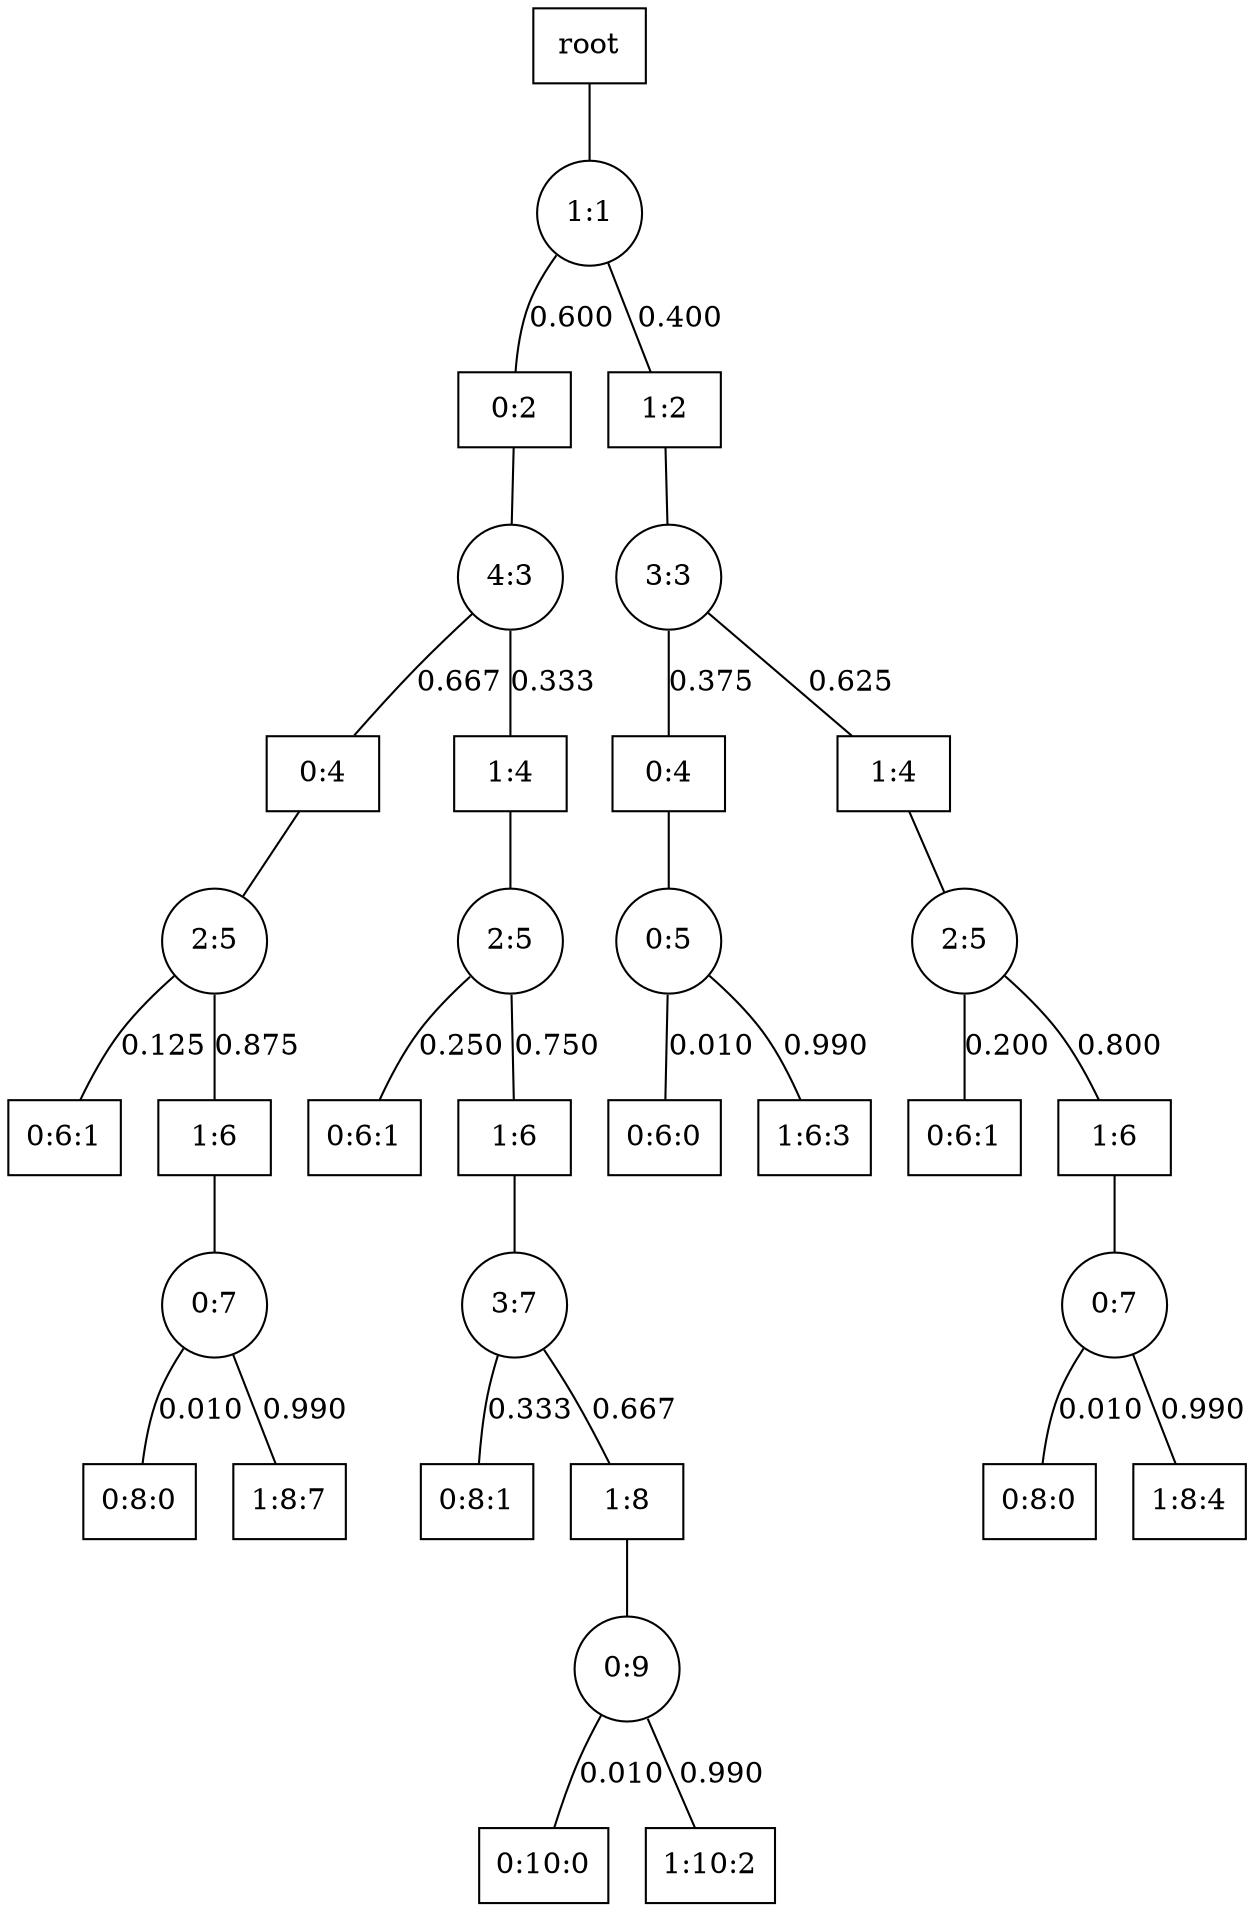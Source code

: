 graph G {
splines=true;
0 [shape=box, label = "root" ]
0--1;
1 [shape=circle, label="1:1"]
1--2[label = 0.600, labelangle=110];
2 [shape=box, label="0:2"]
2--3;
3 [shape=circle, label="4:3"]
3--4[label = 0.667, labelangle=110];
4 [shape=box, label="0:4"]
4--5;
5 [shape=circle, label="2:5"]
5--6[label = 0.125, labelangle=110];
6 [shape=box, label="0:6:1"]
5--7[label = 0.875, labelangle=110];
7 [shape=box, label="1:6"]
7--8;
8 [shape=circle, label="0:7"]
8--9[label = 0.010, labelangle=110];
9 [shape=box, label="0:8:0"]
8--10[label = 0.990, labelangle=110];
10 [shape=box, label="1:8:7"]
3--11[label = 0.333, labelangle=110];
11 [shape=box, label="1:4"]
11--12;
12 [shape=circle, label="2:5"]
12--13[label = 0.250, labelangle=110];
13 [shape=box, label="0:6:1"]
12--14[label = 0.750, labelangle=110];
14 [shape=box, label="1:6"]
14--15;
15 [shape=circle, label="3:7"]
15--16[label = 0.333, labelangle=110];
16 [shape=box, label="0:8:1"]
15--17[label = 0.667, labelangle=110];
17 [shape=box, label="1:8"]
17--18;
18 [shape=circle, label="0:9"]
18--19[label = 0.010, labelangle=110];
19 [shape=box, label="0:10:0"]
18--20[label = 0.990, labelangle=110];
20 [shape=box, label="1:10:2"]
1--21[label = 0.400, labelangle=110];
21 [shape=box, label="1:2"]
21--22;
22 [shape=circle, label="3:3"]
22--23[label = 0.375, labelangle=110];
23 [shape=box, label="0:4"]
23--24;
24 [shape=circle, label="0:5"]
24--25[label = 0.010, labelangle=110];
25 [shape=box, label="0:6:0"]
24--26[label = 0.990, labelangle=110];
26 [shape=box, label="1:6:3"]
22--27[label = 0.625, labelangle=110];
27 [shape=box, label="1:4"]
27--28;
28 [shape=circle, label="2:5"]
28--29[label = 0.200, labelangle=110];
29 [shape=box, label="0:6:1"]
28--30[label = 0.800, labelangle=110];
30 [shape=box, label="1:6"]
30--31;
31 [shape=circle, label="0:7"]
31--32[label = 0.010, labelangle=110];
32 [shape=box, label="0:8:0"]
31--33[label = 0.990, labelangle=110];
33 [shape=box, label="1:8:4"]
}
